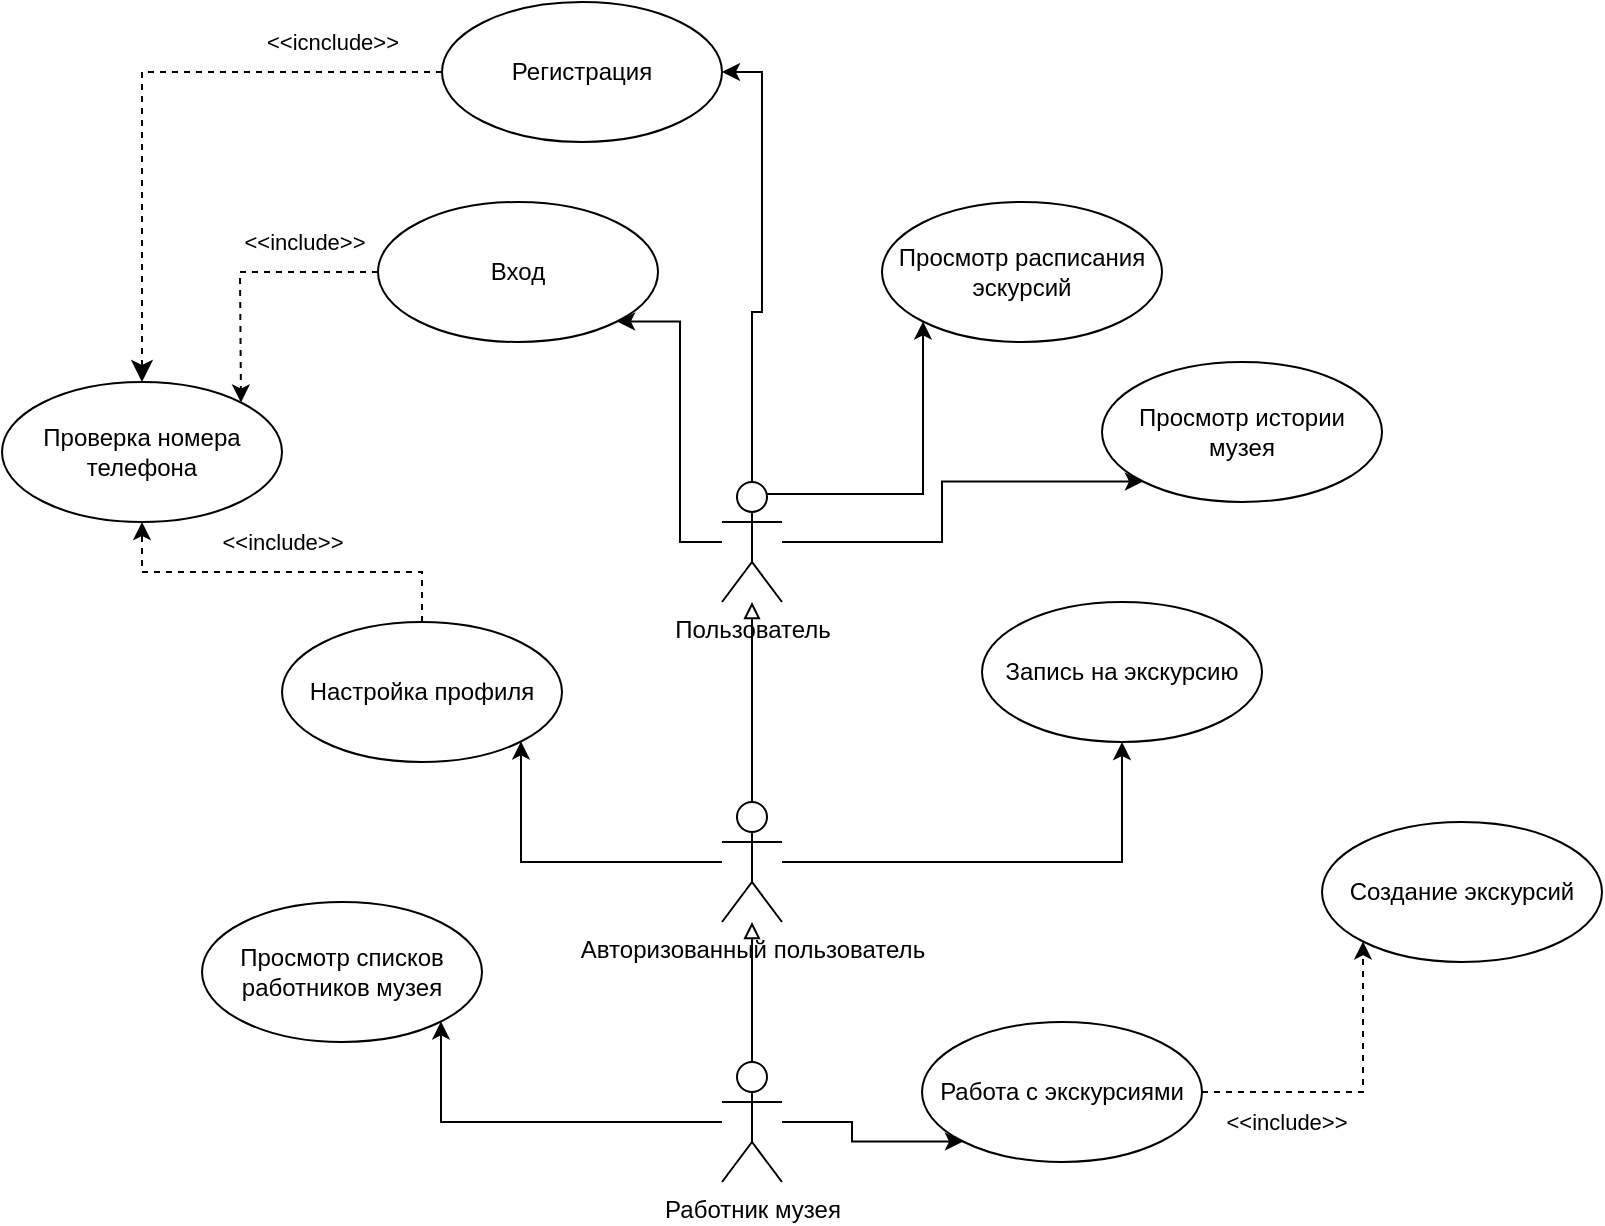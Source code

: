 <mxfile version="20.4.0" type="device"><diagram id="JtSHPyrtu1UMF8-l7VgB" name="Страница 1"><mxGraphModel dx="1422" dy="789" grid="0" gridSize="10" guides="1" tooltips="1" connect="1" arrows="1" fold="1" page="0" pageScale="1" pageWidth="827" pageHeight="1169" math="0" shadow="0"><root><mxCell id="0"/><mxCell id="1" parent="0"/><mxCell id="yKAVHZmEkNLangEVGs3E-10" style="edgeStyle=orthogonalEdgeStyle;rounded=0;orthogonalLoop=1;jettySize=auto;html=1;entryX=1;entryY=1;entryDx=0;entryDy=0;" parent="1" source="yKAVHZmEkNLangEVGs3E-1" target="yKAVHZmEkNLangEVGs3E-5" edge="1"><mxGeometry relative="1" as="geometry"><Array as="points"><mxPoint x="369" y="410"/></Array></mxGeometry></mxCell><mxCell id="yKAVHZmEkNLangEVGs3E-11" style="edgeStyle=orthogonalEdgeStyle;rounded=0;orthogonalLoop=1;jettySize=auto;html=1;exitX=0.75;exitY=0.1;exitDx=0;exitDy=0;exitPerimeter=0;entryX=0;entryY=1;entryDx=0;entryDy=0;" parent="1" source="yKAVHZmEkNLangEVGs3E-1" target="yKAVHZmEkNLangEVGs3E-9" edge="1"><mxGeometry relative="1" as="geometry"/></mxCell><mxCell id="tx780-OEI2Yw4T-puAla-14" style="edgeStyle=orthogonalEdgeStyle;rounded=0;orthogonalLoop=1;jettySize=auto;html=1;entryX=0;entryY=1;entryDx=0;entryDy=0;" parent="1" source="yKAVHZmEkNLangEVGs3E-1" target="yKAVHZmEkNLangEVGs3E-22" edge="1"><mxGeometry relative="1" as="geometry"/></mxCell><mxCell id="viIk-WjBF62DbeCLD75V-1" style="edgeStyle=orthogonalEdgeStyle;rounded=0;orthogonalLoop=1;jettySize=auto;html=1;entryX=1;entryY=0.5;entryDx=0;entryDy=0;" edge="1" parent="1" source="yKAVHZmEkNLangEVGs3E-1" target="yKAVHZmEkNLangEVGs3E-6"><mxGeometry relative="1" as="geometry"/></mxCell><mxCell id="yKAVHZmEkNLangEVGs3E-1" value="Пользователь" style="shape=umlActor;verticalLabelPosition=bottom;verticalAlign=top;html=1;" parent="1" vertex="1"><mxGeometry x="390" y="380" width="30" height="60" as="geometry"/></mxCell><mxCell id="yKAVHZmEkNLangEVGs3E-5" value="Вход" style="ellipse;whiteSpace=wrap;html=1;" parent="1" vertex="1"><mxGeometry x="218" y="240" width="140" height="70" as="geometry"/></mxCell><mxCell id="yKAVHZmEkNLangEVGs3E-6" value="Регистрация" style="ellipse;whiteSpace=wrap;html=1;" parent="1" vertex="1"><mxGeometry x="250" y="140" width="140" height="70" as="geometry"/></mxCell><mxCell id="yKAVHZmEkNLangEVGs3E-7" value="Проверка номера телефона" style="ellipse;whiteSpace=wrap;html=1;" parent="1" vertex="1"><mxGeometry x="30" y="330" width="140" height="70" as="geometry"/></mxCell><mxCell id="tx780-OEI2Yw4T-puAla-15" style="edgeStyle=orthogonalEdgeStyle;orthogonalLoop=1;jettySize=auto;html=1;entryX=0.5;entryY=1;entryDx=0;entryDy=0;dashed=1;rounded=0;" parent="1" source="yKAVHZmEkNLangEVGs3E-8" target="yKAVHZmEkNLangEVGs3E-7" edge="1"><mxGeometry relative="1" as="geometry"/></mxCell><mxCell id="QOjP1Mu_IZP7iEiMJHM_-6" value="&amp;lt;&amp;lt;include&amp;gt;&amp;gt;" style="edgeLabel;html=1;align=center;verticalAlign=middle;resizable=0;points=[];" parent="tx780-OEI2Yw4T-puAla-15" vertex="1" connectable="0"><mxGeometry x="0.147" relative="1" as="geometry"><mxPoint x="14" y="-15" as="offset"/></mxGeometry></mxCell><mxCell id="yKAVHZmEkNLangEVGs3E-8" value="Настройка профиля" style="ellipse;whiteSpace=wrap;html=1;" parent="1" vertex="1"><mxGeometry x="170" y="450" width="140" height="70" as="geometry"/></mxCell><mxCell id="yKAVHZmEkNLangEVGs3E-9" value="Просмотр расписания эскурсий" style="ellipse;whiteSpace=wrap;html=1;" parent="1" vertex="1"><mxGeometry x="470" y="240" width="140" height="70" as="geometry"/></mxCell><mxCell id="yKAVHZmEkNLangEVGs3E-13" value="" style="html=1;verticalAlign=bottom;endArrow=classic;endSize=8;rounded=0;exitX=0;exitY=0.5;exitDx=0;exitDy=0;entryX=0.5;entryY=0;entryDx=0;entryDy=0;endFill=1;dashed=1;startArrow=none;startFill=0;" parent="1" source="yKAVHZmEkNLangEVGs3E-6" target="yKAVHZmEkNLangEVGs3E-7" edge="1"><mxGeometry x="-0.279" relative="1" as="geometry"><mxPoint x="220" y="180" as="sourcePoint"/><mxPoint x="100" y="270" as="targetPoint"/><Array as="points"><mxPoint x="100" y="175"/></Array><mxPoint as="offset"/></mxGeometry></mxCell><mxCell id="QOjP1Mu_IZP7iEiMJHM_-4" value="&amp;lt;&amp;lt;icnclude&amp;gt;&amp;gt;" style="edgeLabel;html=1;align=center;verticalAlign=middle;resizable=0;points=[];" parent="yKAVHZmEkNLangEVGs3E-13" vertex="1" connectable="0"><mxGeometry x="-0.639" y="-1" relative="1" as="geometry"><mxPoint y="-14" as="offset"/></mxGeometry></mxCell><mxCell id="yKAVHZmEkNLangEVGs3E-14" value="" style="html=1;verticalAlign=bottom;endArrow=classic;rounded=0;exitX=0;exitY=0.5;exitDx=0;exitDy=0;entryX=1;entryY=0;entryDx=0;entryDy=0;endFill=1;dashed=1;startArrow=none;startFill=0;" parent="1" source="yKAVHZmEkNLangEVGs3E-5" target="yKAVHZmEkNLangEVGs3E-7" edge="1"><mxGeometry x="-0.399" y="-35" relative="1" as="geometry"><mxPoint x="250" y="280" as="sourcePoint"/><mxPoint x="100" y="435" as="targetPoint"/><Array as="points"><mxPoint x="149" y="275"/></Array><mxPoint as="offset"/></mxGeometry></mxCell><mxCell id="QOjP1Mu_IZP7iEiMJHM_-2" value="&amp;lt;&amp;lt;include&amp;gt;&amp;gt;" style="edgeLabel;html=1;align=center;verticalAlign=middle;resizable=0;points=[];" parent="yKAVHZmEkNLangEVGs3E-14" vertex="1" connectable="0"><mxGeometry x="-0.194" y="-2" relative="1" as="geometry"><mxPoint x="17" y="-13" as="offset"/></mxGeometry></mxCell><mxCell id="tx780-OEI2Yw4T-puAla-1" style="edgeStyle=orthogonalEdgeStyle;rounded=0;orthogonalLoop=1;jettySize=auto;html=1;entryX=0.5;entryY=1;entryDx=0;entryDy=0;" parent="1" source="yKAVHZmEkNLangEVGs3E-15" target="yKAVHZmEkNLangEVGs3E-20" edge="1"><mxGeometry relative="1" as="geometry"/></mxCell><mxCell id="tx780-OEI2Yw4T-puAla-3" style="edgeStyle=orthogonalEdgeStyle;rounded=0;orthogonalLoop=1;jettySize=auto;html=1;entryX=1;entryY=1;entryDx=0;entryDy=0;" parent="1" source="yKAVHZmEkNLangEVGs3E-15" target="yKAVHZmEkNLangEVGs3E-8" edge="1"><mxGeometry relative="1" as="geometry"/></mxCell><mxCell id="tx780-OEI2Yw4T-puAla-9" style="edgeStyle=orthogonalEdgeStyle;rounded=0;orthogonalLoop=1;jettySize=auto;html=1;exitX=0.5;exitY=0;exitDx=0;exitDy=0;exitPerimeter=0;endArrow=block;endFill=0;" parent="1" source="yKAVHZmEkNLangEVGs3E-15" target="yKAVHZmEkNLangEVGs3E-1" edge="1"><mxGeometry relative="1" as="geometry"/></mxCell><mxCell id="yKAVHZmEkNLangEVGs3E-15" value="Авторизованный пользователь" style="shape=umlActor;verticalLabelPosition=bottom;verticalAlign=top;html=1;" parent="1" vertex="1"><mxGeometry x="390" y="540" width="30" height="60" as="geometry"/></mxCell><mxCell id="yKAVHZmEkNLangEVGs3E-20" value="Запись на экскурсию" style="ellipse;whiteSpace=wrap;html=1;" parent="1" vertex="1"><mxGeometry x="520" y="440" width="140" height="70" as="geometry"/></mxCell><mxCell id="yKAVHZmEkNLangEVGs3E-22" value="Просмотр истории музея" style="ellipse;whiteSpace=wrap;html=1;" parent="1" vertex="1"><mxGeometry x="580" y="320" width="140" height="70" as="geometry"/></mxCell><mxCell id="tx780-OEI2Yw4T-puAla-11" style="edgeStyle=orthogonalEdgeStyle;rounded=0;orthogonalLoop=1;jettySize=auto;html=1;exitX=0.5;exitY=0;exitDx=0;exitDy=0;exitPerimeter=0;endArrow=block;endFill=0;" parent="1" source="yKAVHZmEkNLangEVGs3E-24" target="yKAVHZmEkNLangEVGs3E-15" edge="1"><mxGeometry relative="1" as="geometry"/></mxCell><mxCell id="tx780-OEI2Yw4T-puAla-13" style="edgeStyle=orthogonalEdgeStyle;rounded=0;orthogonalLoop=1;jettySize=auto;html=1;entryX=1;entryY=1;entryDx=0;entryDy=0;" parent="1" source="yKAVHZmEkNLangEVGs3E-24" target="yKAVHZmEkNLangEVGs3E-27" edge="1"><mxGeometry relative="1" as="geometry"/></mxCell><mxCell id="tx780-OEI2Yw4T-puAla-16" style="edgeStyle=orthogonalEdgeStyle;rounded=0;orthogonalLoop=1;jettySize=auto;html=1;entryX=0;entryY=1;entryDx=0;entryDy=0;" parent="1" source="yKAVHZmEkNLangEVGs3E-24" target="yKAVHZmEkNLangEVGs3E-29" edge="1"><mxGeometry relative="1" as="geometry"/></mxCell><mxCell id="yKAVHZmEkNLangEVGs3E-24" value="Работник музея" style="shape=umlActor;verticalLabelPosition=bottom;verticalAlign=top;html=1;" parent="1" vertex="1"><mxGeometry x="390" y="670" width="30" height="60" as="geometry"/></mxCell><mxCell id="yKAVHZmEkNLangEVGs3E-27" value="Просмотр списков работников музея" style="ellipse;whiteSpace=wrap;html=1;" parent="1" vertex="1"><mxGeometry x="130" y="590" width="140" height="70" as="geometry"/></mxCell><mxCell id="yKAVHZmEkNLangEVGs3E-31" style="edgeStyle=orthogonalEdgeStyle;rounded=0;orthogonalLoop=1;jettySize=auto;html=1;exitX=1;exitY=0.5;exitDx=0;exitDy=0;entryX=0;entryY=1;entryDx=0;entryDy=0;dashed=1;" parent="1" source="yKAVHZmEkNLangEVGs3E-29" target="yKAVHZmEkNLangEVGs3E-30" edge="1"><mxGeometry relative="1" as="geometry"/></mxCell><mxCell id="QOjP1Mu_IZP7iEiMJHM_-1" value="&amp;lt;&amp;lt;include&amp;gt;&amp;gt;" style="edgeLabel;html=1;align=center;verticalAlign=middle;resizable=0;points=[];rotation=0;" parent="yKAVHZmEkNLangEVGs3E-31" vertex="1" connectable="0"><mxGeometry x="-0.301" y="-4" relative="1" as="geometry"><mxPoint x="-13" y="11" as="offset"/></mxGeometry></mxCell><mxCell id="yKAVHZmEkNLangEVGs3E-29" value="Работа с экскурсиями" style="ellipse;whiteSpace=wrap;html=1;" parent="1" vertex="1"><mxGeometry x="490" y="650" width="140" height="70" as="geometry"/></mxCell><mxCell id="yKAVHZmEkNLangEVGs3E-30" value="Создание экскурсий" style="ellipse;whiteSpace=wrap;html=1;" parent="1" vertex="1"><mxGeometry x="690" y="550" width="140" height="70" as="geometry"/></mxCell></root></mxGraphModel></diagram></mxfile>